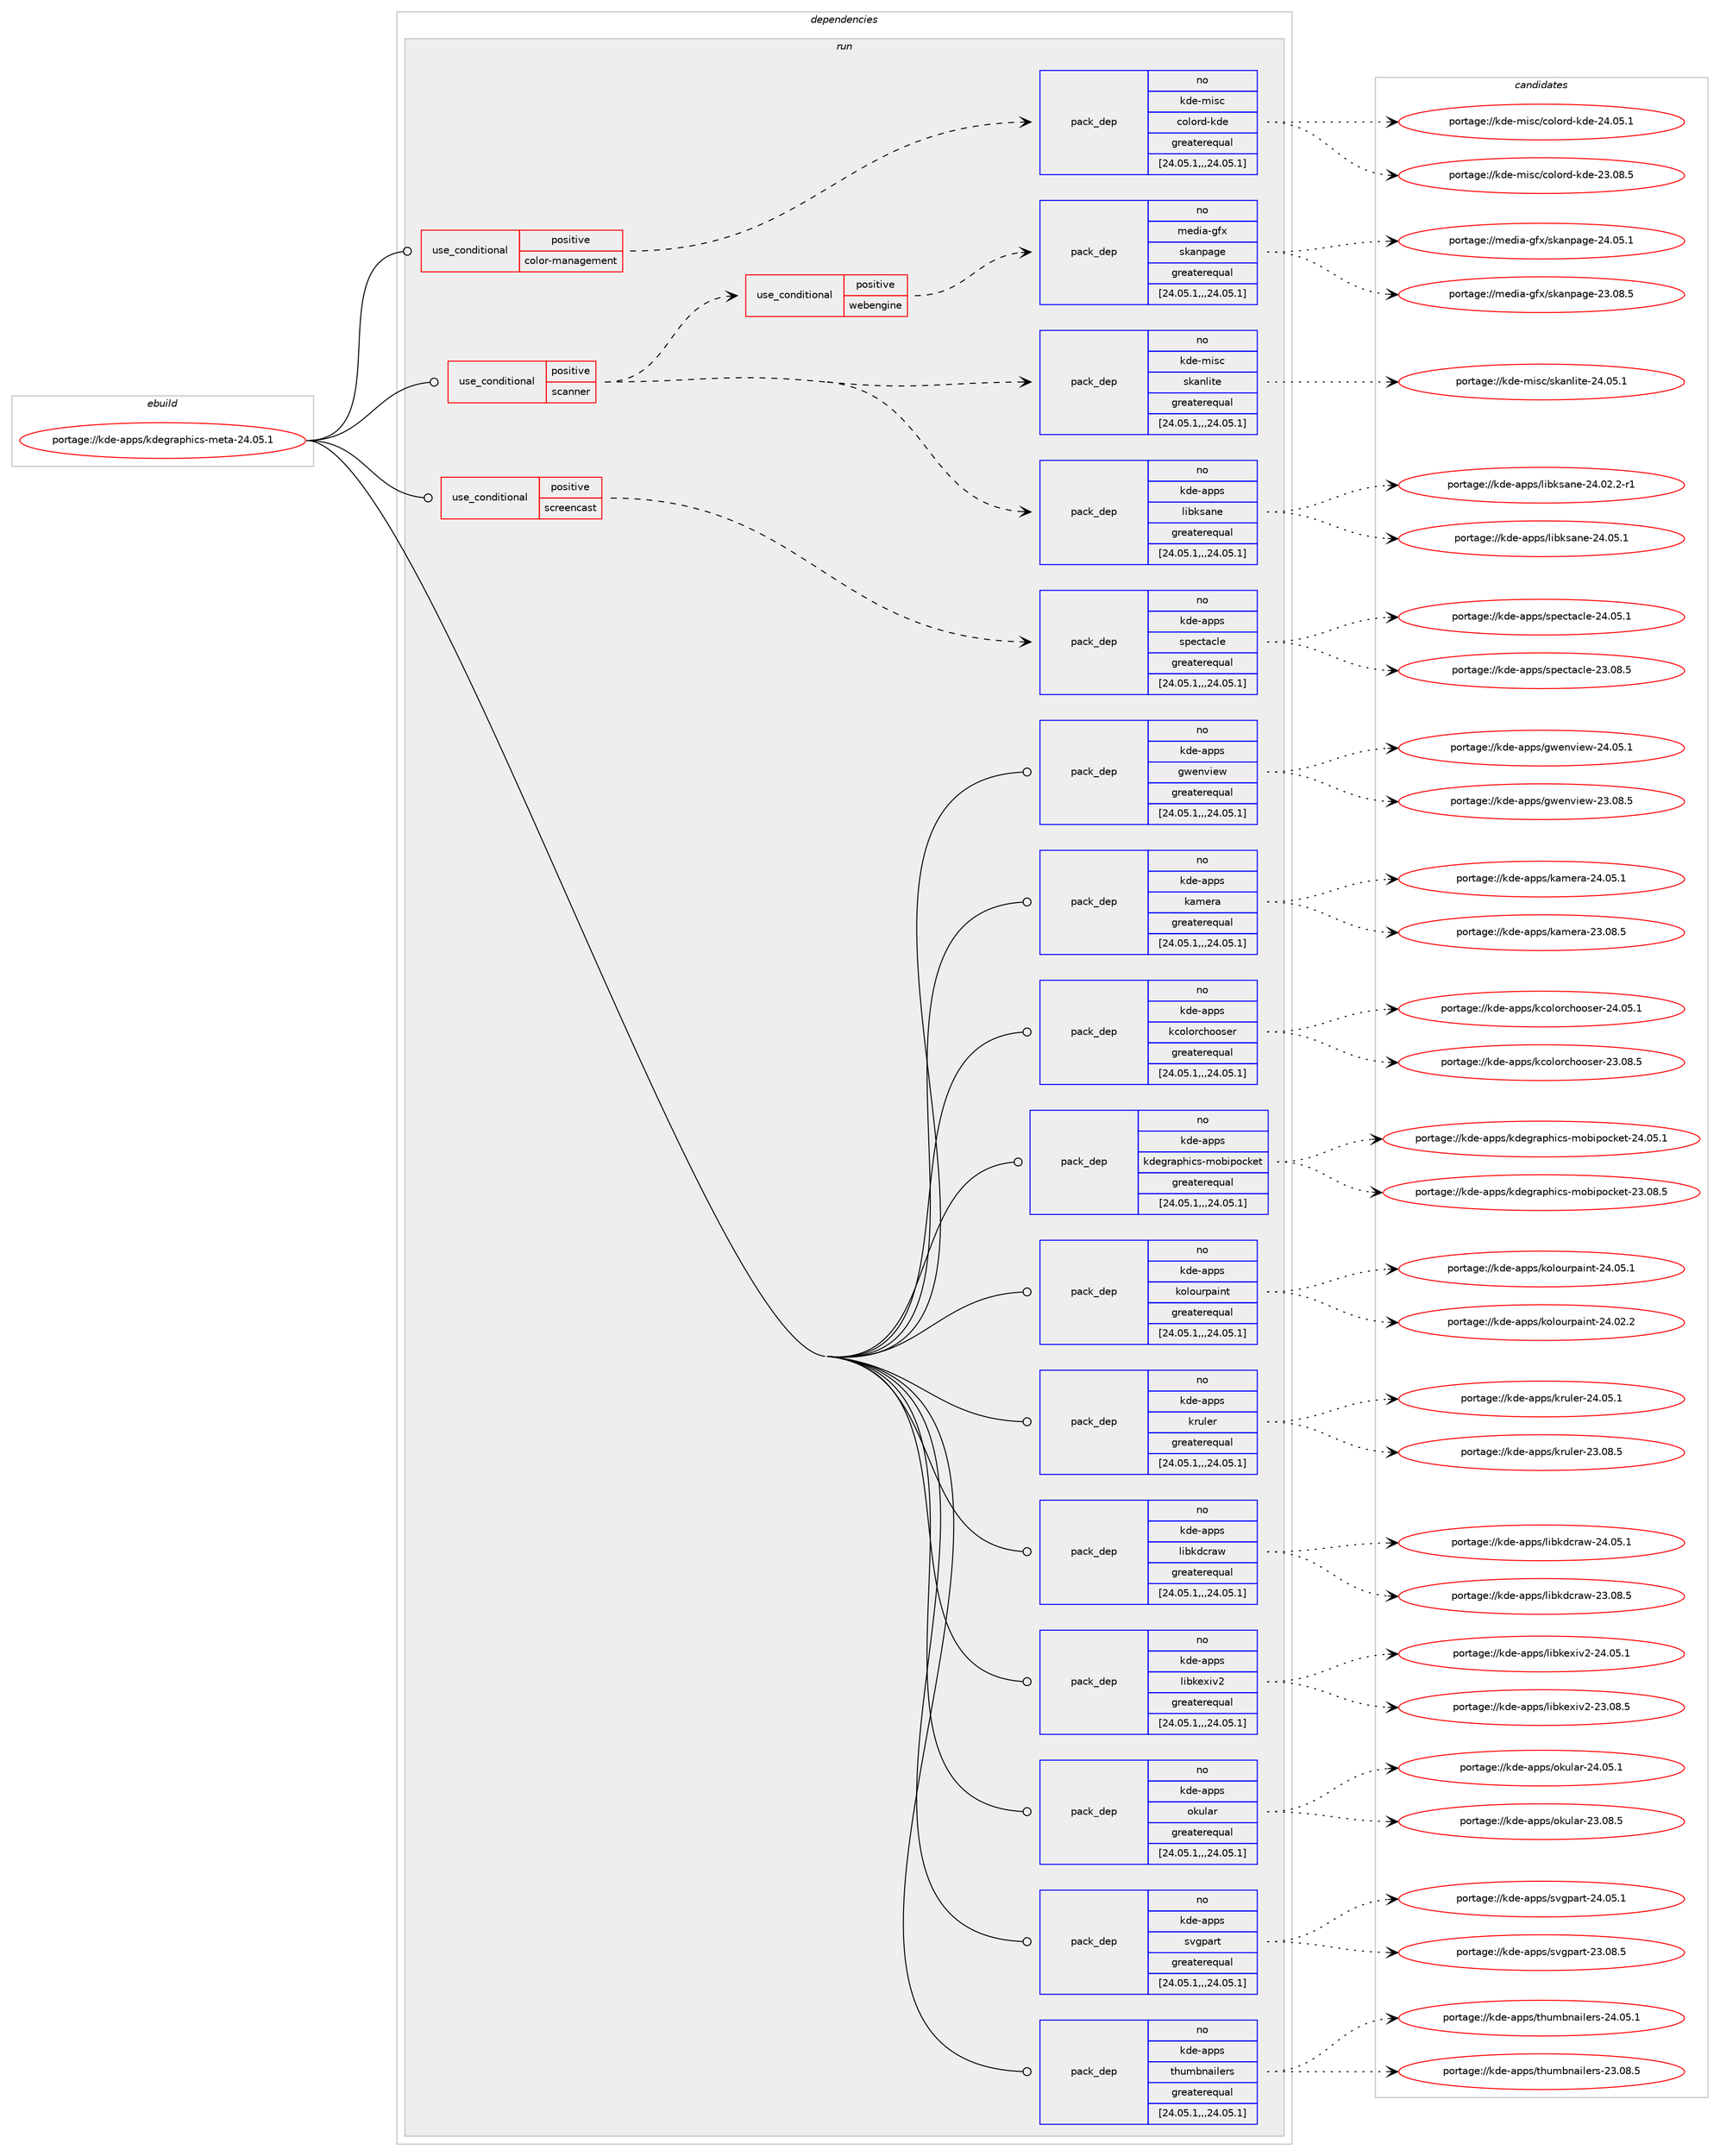 digraph prolog {

# *************
# Graph options
# *************

newrank=true;
concentrate=true;
compound=true;
graph [rankdir=LR,fontname=Helvetica,fontsize=10,ranksep=1.5];#, ranksep=2.5, nodesep=0.2];
edge  [arrowhead=vee];
node  [fontname=Helvetica,fontsize=10];

# **********
# The ebuild
# **********

subgraph cluster_leftcol {
color=gray;
label=<<i>ebuild</i>>;
id [label="portage://kde-apps/kdegraphics-meta-24.05.1", color=red, width=4, href="../kde-apps/kdegraphics-meta-24.05.1.svg"];
}

# ****************
# The dependencies
# ****************

subgraph cluster_midcol {
color=gray;
label=<<i>dependencies</i>>;
subgraph cluster_compile {
fillcolor="#eeeeee";
style=filled;
label=<<i>compile</i>>;
}
subgraph cluster_compileandrun {
fillcolor="#eeeeee";
style=filled;
label=<<i>compile and run</i>>;
}
subgraph cluster_run {
fillcolor="#eeeeee";
style=filled;
label=<<i>run</i>>;
subgraph cond65599 {
dependency246544 [label=<<TABLE BORDER="0" CELLBORDER="1" CELLSPACING="0" CELLPADDING="4"><TR><TD ROWSPAN="3" CELLPADDING="10">use_conditional</TD></TR><TR><TD>positive</TD></TR><TR><TD>color-management</TD></TR></TABLE>>, shape=none, color=red];
subgraph pack179208 {
dependency246545 [label=<<TABLE BORDER="0" CELLBORDER="1" CELLSPACING="0" CELLPADDING="4" WIDTH="220"><TR><TD ROWSPAN="6" CELLPADDING="30">pack_dep</TD></TR><TR><TD WIDTH="110">no</TD></TR><TR><TD>kde-misc</TD></TR><TR><TD>colord-kde</TD></TR><TR><TD>greaterequal</TD></TR><TR><TD>[24.05.1,,,24.05.1]</TD></TR></TABLE>>, shape=none, color=blue];
}
dependency246544:e -> dependency246545:w [weight=20,style="dashed",arrowhead="vee"];
}
id:e -> dependency246544:w [weight=20,style="solid",arrowhead="odot"];
subgraph cond65600 {
dependency246546 [label=<<TABLE BORDER="0" CELLBORDER="1" CELLSPACING="0" CELLPADDING="4"><TR><TD ROWSPAN="3" CELLPADDING="10">use_conditional</TD></TR><TR><TD>positive</TD></TR><TR><TD>scanner</TD></TR></TABLE>>, shape=none, color=red];
subgraph pack179209 {
dependency246547 [label=<<TABLE BORDER="0" CELLBORDER="1" CELLSPACING="0" CELLPADDING="4" WIDTH="220"><TR><TD ROWSPAN="6" CELLPADDING="30">pack_dep</TD></TR><TR><TD WIDTH="110">no</TD></TR><TR><TD>kde-apps</TD></TR><TR><TD>libksane</TD></TR><TR><TD>greaterequal</TD></TR><TR><TD>[24.05.1,,,24.05.1]</TD></TR></TABLE>>, shape=none, color=blue];
}
dependency246546:e -> dependency246547:w [weight=20,style="dashed",arrowhead="vee"];
subgraph pack179210 {
dependency246548 [label=<<TABLE BORDER="0" CELLBORDER="1" CELLSPACING="0" CELLPADDING="4" WIDTH="220"><TR><TD ROWSPAN="6" CELLPADDING="30">pack_dep</TD></TR><TR><TD WIDTH="110">no</TD></TR><TR><TD>kde-misc</TD></TR><TR><TD>skanlite</TD></TR><TR><TD>greaterequal</TD></TR><TR><TD>[24.05.1,,,24.05.1]</TD></TR></TABLE>>, shape=none, color=blue];
}
dependency246546:e -> dependency246548:w [weight=20,style="dashed",arrowhead="vee"];
subgraph cond65601 {
dependency246549 [label=<<TABLE BORDER="0" CELLBORDER="1" CELLSPACING="0" CELLPADDING="4"><TR><TD ROWSPAN="3" CELLPADDING="10">use_conditional</TD></TR><TR><TD>positive</TD></TR><TR><TD>webengine</TD></TR></TABLE>>, shape=none, color=red];
subgraph pack179211 {
dependency246550 [label=<<TABLE BORDER="0" CELLBORDER="1" CELLSPACING="0" CELLPADDING="4" WIDTH="220"><TR><TD ROWSPAN="6" CELLPADDING="30">pack_dep</TD></TR><TR><TD WIDTH="110">no</TD></TR><TR><TD>media-gfx</TD></TR><TR><TD>skanpage</TD></TR><TR><TD>greaterequal</TD></TR><TR><TD>[24.05.1,,,24.05.1]</TD></TR></TABLE>>, shape=none, color=blue];
}
dependency246549:e -> dependency246550:w [weight=20,style="dashed",arrowhead="vee"];
}
dependency246546:e -> dependency246549:w [weight=20,style="dashed",arrowhead="vee"];
}
id:e -> dependency246546:w [weight=20,style="solid",arrowhead="odot"];
subgraph cond65602 {
dependency246551 [label=<<TABLE BORDER="0" CELLBORDER="1" CELLSPACING="0" CELLPADDING="4"><TR><TD ROWSPAN="3" CELLPADDING="10">use_conditional</TD></TR><TR><TD>positive</TD></TR><TR><TD>screencast</TD></TR></TABLE>>, shape=none, color=red];
subgraph pack179212 {
dependency246552 [label=<<TABLE BORDER="0" CELLBORDER="1" CELLSPACING="0" CELLPADDING="4" WIDTH="220"><TR><TD ROWSPAN="6" CELLPADDING="30">pack_dep</TD></TR><TR><TD WIDTH="110">no</TD></TR><TR><TD>kde-apps</TD></TR><TR><TD>spectacle</TD></TR><TR><TD>greaterequal</TD></TR><TR><TD>[24.05.1,,,24.05.1]</TD></TR></TABLE>>, shape=none, color=blue];
}
dependency246551:e -> dependency246552:w [weight=20,style="dashed",arrowhead="vee"];
}
id:e -> dependency246551:w [weight=20,style="solid",arrowhead="odot"];
subgraph pack179213 {
dependency246553 [label=<<TABLE BORDER="0" CELLBORDER="1" CELLSPACING="0" CELLPADDING="4" WIDTH="220"><TR><TD ROWSPAN="6" CELLPADDING="30">pack_dep</TD></TR><TR><TD WIDTH="110">no</TD></TR><TR><TD>kde-apps</TD></TR><TR><TD>gwenview</TD></TR><TR><TD>greaterequal</TD></TR><TR><TD>[24.05.1,,,24.05.1]</TD></TR></TABLE>>, shape=none, color=blue];
}
id:e -> dependency246553:w [weight=20,style="solid",arrowhead="odot"];
subgraph pack179214 {
dependency246554 [label=<<TABLE BORDER="0" CELLBORDER="1" CELLSPACING="0" CELLPADDING="4" WIDTH="220"><TR><TD ROWSPAN="6" CELLPADDING="30">pack_dep</TD></TR><TR><TD WIDTH="110">no</TD></TR><TR><TD>kde-apps</TD></TR><TR><TD>kamera</TD></TR><TR><TD>greaterequal</TD></TR><TR><TD>[24.05.1,,,24.05.1]</TD></TR></TABLE>>, shape=none, color=blue];
}
id:e -> dependency246554:w [weight=20,style="solid",arrowhead="odot"];
subgraph pack179215 {
dependency246555 [label=<<TABLE BORDER="0" CELLBORDER="1" CELLSPACING="0" CELLPADDING="4" WIDTH="220"><TR><TD ROWSPAN="6" CELLPADDING="30">pack_dep</TD></TR><TR><TD WIDTH="110">no</TD></TR><TR><TD>kde-apps</TD></TR><TR><TD>kcolorchooser</TD></TR><TR><TD>greaterequal</TD></TR><TR><TD>[24.05.1,,,24.05.1]</TD></TR></TABLE>>, shape=none, color=blue];
}
id:e -> dependency246555:w [weight=20,style="solid",arrowhead="odot"];
subgraph pack179216 {
dependency246556 [label=<<TABLE BORDER="0" CELLBORDER="1" CELLSPACING="0" CELLPADDING="4" WIDTH="220"><TR><TD ROWSPAN="6" CELLPADDING="30">pack_dep</TD></TR><TR><TD WIDTH="110">no</TD></TR><TR><TD>kde-apps</TD></TR><TR><TD>kdegraphics-mobipocket</TD></TR><TR><TD>greaterequal</TD></TR><TR><TD>[24.05.1,,,24.05.1]</TD></TR></TABLE>>, shape=none, color=blue];
}
id:e -> dependency246556:w [weight=20,style="solid",arrowhead="odot"];
subgraph pack179217 {
dependency246557 [label=<<TABLE BORDER="0" CELLBORDER="1" CELLSPACING="0" CELLPADDING="4" WIDTH="220"><TR><TD ROWSPAN="6" CELLPADDING="30">pack_dep</TD></TR><TR><TD WIDTH="110">no</TD></TR><TR><TD>kde-apps</TD></TR><TR><TD>kolourpaint</TD></TR><TR><TD>greaterequal</TD></TR><TR><TD>[24.05.1,,,24.05.1]</TD></TR></TABLE>>, shape=none, color=blue];
}
id:e -> dependency246557:w [weight=20,style="solid",arrowhead="odot"];
subgraph pack179218 {
dependency246558 [label=<<TABLE BORDER="0" CELLBORDER="1" CELLSPACING="0" CELLPADDING="4" WIDTH="220"><TR><TD ROWSPAN="6" CELLPADDING="30">pack_dep</TD></TR><TR><TD WIDTH="110">no</TD></TR><TR><TD>kde-apps</TD></TR><TR><TD>kruler</TD></TR><TR><TD>greaterequal</TD></TR><TR><TD>[24.05.1,,,24.05.1]</TD></TR></TABLE>>, shape=none, color=blue];
}
id:e -> dependency246558:w [weight=20,style="solid",arrowhead="odot"];
subgraph pack179219 {
dependency246559 [label=<<TABLE BORDER="0" CELLBORDER="1" CELLSPACING="0" CELLPADDING="4" WIDTH="220"><TR><TD ROWSPAN="6" CELLPADDING="30">pack_dep</TD></TR><TR><TD WIDTH="110">no</TD></TR><TR><TD>kde-apps</TD></TR><TR><TD>libkdcraw</TD></TR><TR><TD>greaterequal</TD></TR><TR><TD>[24.05.1,,,24.05.1]</TD></TR></TABLE>>, shape=none, color=blue];
}
id:e -> dependency246559:w [weight=20,style="solid",arrowhead="odot"];
subgraph pack179220 {
dependency246560 [label=<<TABLE BORDER="0" CELLBORDER="1" CELLSPACING="0" CELLPADDING="4" WIDTH="220"><TR><TD ROWSPAN="6" CELLPADDING="30">pack_dep</TD></TR><TR><TD WIDTH="110">no</TD></TR><TR><TD>kde-apps</TD></TR><TR><TD>libkexiv2</TD></TR><TR><TD>greaterequal</TD></TR><TR><TD>[24.05.1,,,24.05.1]</TD></TR></TABLE>>, shape=none, color=blue];
}
id:e -> dependency246560:w [weight=20,style="solid",arrowhead="odot"];
subgraph pack179221 {
dependency246561 [label=<<TABLE BORDER="0" CELLBORDER="1" CELLSPACING="0" CELLPADDING="4" WIDTH="220"><TR><TD ROWSPAN="6" CELLPADDING="30">pack_dep</TD></TR><TR><TD WIDTH="110">no</TD></TR><TR><TD>kde-apps</TD></TR><TR><TD>okular</TD></TR><TR><TD>greaterequal</TD></TR><TR><TD>[24.05.1,,,24.05.1]</TD></TR></TABLE>>, shape=none, color=blue];
}
id:e -> dependency246561:w [weight=20,style="solid",arrowhead="odot"];
subgraph pack179222 {
dependency246562 [label=<<TABLE BORDER="0" CELLBORDER="1" CELLSPACING="0" CELLPADDING="4" WIDTH="220"><TR><TD ROWSPAN="6" CELLPADDING="30">pack_dep</TD></TR><TR><TD WIDTH="110">no</TD></TR><TR><TD>kde-apps</TD></TR><TR><TD>svgpart</TD></TR><TR><TD>greaterequal</TD></TR><TR><TD>[24.05.1,,,24.05.1]</TD></TR></TABLE>>, shape=none, color=blue];
}
id:e -> dependency246562:w [weight=20,style="solid",arrowhead="odot"];
subgraph pack179223 {
dependency246563 [label=<<TABLE BORDER="0" CELLBORDER="1" CELLSPACING="0" CELLPADDING="4" WIDTH="220"><TR><TD ROWSPAN="6" CELLPADDING="30">pack_dep</TD></TR><TR><TD WIDTH="110">no</TD></TR><TR><TD>kde-apps</TD></TR><TR><TD>thumbnailers</TD></TR><TR><TD>greaterequal</TD></TR><TR><TD>[24.05.1,,,24.05.1]</TD></TR></TABLE>>, shape=none, color=blue];
}
id:e -> dependency246563:w [weight=20,style="solid",arrowhead="odot"];
}
}

# **************
# The candidates
# **************

subgraph cluster_choices {
rank=same;
color=gray;
label=<<i>candidates</i>>;

subgraph choice179208 {
color=black;
nodesep=1;
choice10710010145109105115994799111108111114100451071001014550514648564653 [label="portage://kde-misc/colord-kde-23.08.5", color=red, width=4,href="../kde-misc/colord-kde-23.08.5.svg"];
choice10710010145109105115994799111108111114100451071001014550524648534649 [label="portage://kde-misc/colord-kde-24.05.1", color=red, width=4,href="../kde-misc/colord-kde-24.05.1.svg"];
dependency246545:e -> choice10710010145109105115994799111108111114100451071001014550514648564653:w [style=dotted,weight="100"];
dependency246545:e -> choice10710010145109105115994799111108111114100451071001014550524648534649:w [style=dotted,weight="100"];
}
subgraph choice179209 {
color=black;
nodesep=1;
choice107100101459711211211547108105981071159711010145505246485046504511449 [label="portage://kde-apps/libksane-24.02.2-r1", color=red, width=4,href="../kde-apps/libksane-24.02.2-r1.svg"];
choice10710010145971121121154710810598107115971101014550524648534649 [label="portage://kde-apps/libksane-24.05.1", color=red, width=4,href="../kde-apps/libksane-24.05.1.svg"];
dependency246547:e -> choice107100101459711211211547108105981071159711010145505246485046504511449:w [style=dotted,weight="100"];
dependency246547:e -> choice10710010145971121121154710810598107115971101014550524648534649:w [style=dotted,weight="100"];
}
subgraph choice179210 {
color=black;
nodesep=1;
choice107100101451091051159947115107971101081051161014550524648534649 [label="portage://kde-misc/skanlite-24.05.1", color=red, width=4,href="../kde-misc/skanlite-24.05.1.svg"];
dependency246548:e -> choice107100101451091051159947115107971101081051161014550524648534649:w [style=dotted,weight="100"];
}
subgraph choice179211 {
color=black;
nodesep=1;
choice10910110010597451031021204711510797110112971031014550514648564653 [label="portage://media-gfx/skanpage-23.08.5", color=red, width=4,href="../media-gfx/skanpage-23.08.5.svg"];
choice10910110010597451031021204711510797110112971031014550524648534649 [label="portage://media-gfx/skanpage-24.05.1", color=red, width=4,href="../media-gfx/skanpage-24.05.1.svg"];
dependency246550:e -> choice10910110010597451031021204711510797110112971031014550514648564653:w [style=dotted,weight="100"];
dependency246550:e -> choice10910110010597451031021204711510797110112971031014550524648534649:w [style=dotted,weight="100"];
}
subgraph choice179212 {
color=black;
nodesep=1;
choice1071001014597112112115471151121019911697991081014550514648564653 [label="portage://kde-apps/spectacle-23.08.5", color=red, width=4,href="../kde-apps/spectacle-23.08.5.svg"];
choice1071001014597112112115471151121019911697991081014550524648534649 [label="portage://kde-apps/spectacle-24.05.1", color=red, width=4,href="../kde-apps/spectacle-24.05.1.svg"];
dependency246552:e -> choice1071001014597112112115471151121019911697991081014550514648564653:w [style=dotted,weight="100"];
dependency246552:e -> choice1071001014597112112115471151121019911697991081014550524648534649:w [style=dotted,weight="100"];
}
subgraph choice179213 {
color=black;
nodesep=1;
choice1071001014597112112115471031191011101181051011194550514648564653 [label="portage://kde-apps/gwenview-23.08.5", color=red, width=4,href="../kde-apps/gwenview-23.08.5.svg"];
choice1071001014597112112115471031191011101181051011194550524648534649 [label="portage://kde-apps/gwenview-24.05.1", color=red, width=4,href="../kde-apps/gwenview-24.05.1.svg"];
dependency246553:e -> choice1071001014597112112115471031191011101181051011194550514648564653:w [style=dotted,weight="100"];
dependency246553:e -> choice1071001014597112112115471031191011101181051011194550524648534649:w [style=dotted,weight="100"];
}
subgraph choice179214 {
color=black;
nodesep=1;
choice10710010145971121121154710797109101114974550514648564653 [label="portage://kde-apps/kamera-23.08.5", color=red, width=4,href="../kde-apps/kamera-23.08.5.svg"];
choice10710010145971121121154710797109101114974550524648534649 [label="portage://kde-apps/kamera-24.05.1", color=red, width=4,href="../kde-apps/kamera-24.05.1.svg"];
dependency246554:e -> choice10710010145971121121154710797109101114974550514648564653:w [style=dotted,weight="100"];
dependency246554:e -> choice10710010145971121121154710797109101114974550524648534649:w [style=dotted,weight="100"];
}
subgraph choice179215 {
color=black;
nodesep=1;
choice10710010145971121121154710799111108111114991041111111151011144550514648564653 [label="portage://kde-apps/kcolorchooser-23.08.5", color=red, width=4,href="../kde-apps/kcolorchooser-23.08.5.svg"];
choice10710010145971121121154710799111108111114991041111111151011144550524648534649 [label="portage://kde-apps/kcolorchooser-24.05.1", color=red, width=4,href="../kde-apps/kcolorchooser-24.05.1.svg"];
dependency246555:e -> choice10710010145971121121154710799111108111114991041111111151011144550514648564653:w [style=dotted,weight="100"];
dependency246555:e -> choice10710010145971121121154710799111108111114991041111111151011144550524648534649:w [style=dotted,weight="100"];
}
subgraph choice179216 {
color=black;
nodesep=1;
choice10710010145971121121154710710010110311497112104105991154510911198105112111991071011164550514648564653 [label="portage://kde-apps/kdegraphics-mobipocket-23.08.5", color=red, width=4,href="../kde-apps/kdegraphics-mobipocket-23.08.5.svg"];
choice10710010145971121121154710710010110311497112104105991154510911198105112111991071011164550524648534649 [label="portage://kde-apps/kdegraphics-mobipocket-24.05.1", color=red, width=4,href="../kde-apps/kdegraphics-mobipocket-24.05.1.svg"];
dependency246556:e -> choice10710010145971121121154710710010110311497112104105991154510911198105112111991071011164550514648564653:w [style=dotted,weight="100"];
dependency246556:e -> choice10710010145971121121154710710010110311497112104105991154510911198105112111991071011164550524648534649:w [style=dotted,weight="100"];
}
subgraph choice179217 {
color=black;
nodesep=1;
choice107100101459711211211547107111108111117114112971051101164550524648504650 [label="portage://kde-apps/kolourpaint-24.02.2", color=red, width=4,href="../kde-apps/kolourpaint-24.02.2.svg"];
choice107100101459711211211547107111108111117114112971051101164550524648534649 [label="portage://kde-apps/kolourpaint-24.05.1", color=red, width=4,href="../kde-apps/kolourpaint-24.05.1.svg"];
dependency246557:e -> choice107100101459711211211547107111108111117114112971051101164550524648504650:w [style=dotted,weight="100"];
dependency246557:e -> choice107100101459711211211547107111108111117114112971051101164550524648534649:w [style=dotted,weight="100"];
}
subgraph choice179218 {
color=black;
nodesep=1;
choice1071001014597112112115471071141171081011144550514648564653 [label="portage://kde-apps/kruler-23.08.5", color=red, width=4,href="../kde-apps/kruler-23.08.5.svg"];
choice1071001014597112112115471071141171081011144550524648534649 [label="portage://kde-apps/kruler-24.05.1", color=red, width=4,href="../kde-apps/kruler-24.05.1.svg"];
dependency246558:e -> choice1071001014597112112115471071141171081011144550514648564653:w [style=dotted,weight="100"];
dependency246558:e -> choice1071001014597112112115471071141171081011144550524648534649:w [style=dotted,weight="100"];
}
subgraph choice179219 {
color=black;
nodesep=1;
choice1071001014597112112115471081059810710099114971194550514648564653 [label="portage://kde-apps/libkdcraw-23.08.5", color=red, width=4,href="../kde-apps/libkdcraw-23.08.5.svg"];
choice1071001014597112112115471081059810710099114971194550524648534649 [label="portage://kde-apps/libkdcraw-24.05.1", color=red, width=4,href="../kde-apps/libkdcraw-24.05.1.svg"];
dependency246559:e -> choice1071001014597112112115471081059810710099114971194550514648564653:w [style=dotted,weight="100"];
dependency246559:e -> choice1071001014597112112115471081059810710099114971194550524648534649:w [style=dotted,weight="100"];
}
subgraph choice179220 {
color=black;
nodesep=1;
choice10710010145971121121154710810598107101120105118504550514648564653 [label="portage://kde-apps/libkexiv2-23.08.5", color=red, width=4,href="../kde-apps/libkexiv2-23.08.5.svg"];
choice10710010145971121121154710810598107101120105118504550524648534649 [label="portage://kde-apps/libkexiv2-24.05.1", color=red, width=4,href="../kde-apps/libkexiv2-24.05.1.svg"];
dependency246560:e -> choice10710010145971121121154710810598107101120105118504550514648564653:w [style=dotted,weight="100"];
dependency246560:e -> choice10710010145971121121154710810598107101120105118504550524648534649:w [style=dotted,weight="100"];
}
subgraph choice179221 {
color=black;
nodesep=1;
choice107100101459711211211547111107117108971144550514648564653 [label="portage://kde-apps/okular-23.08.5", color=red, width=4,href="../kde-apps/okular-23.08.5.svg"];
choice107100101459711211211547111107117108971144550524648534649 [label="portage://kde-apps/okular-24.05.1", color=red, width=4,href="../kde-apps/okular-24.05.1.svg"];
dependency246561:e -> choice107100101459711211211547111107117108971144550514648564653:w [style=dotted,weight="100"];
dependency246561:e -> choice107100101459711211211547111107117108971144550524648534649:w [style=dotted,weight="100"];
}
subgraph choice179222 {
color=black;
nodesep=1;
choice107100101459711211211547115118103112971141164550514648564653 [label="portage://kde-apps/svgpart-23.08.5", color=red, width=4,href="../kde-apps/svgpart-23.08.5.svg"];
choice107100101459711211211547115118103112971141164550524648534649 [label="portage://kde-apps/svgpart-24.05.1", color=red, width=4,href="../kde-apps/svgpart-24.05.1.svg"];
dependency246562:e -> choice107100101459711211211547115118103112971141164550514648564653:w [style=dotted,weight="100"];
dependency246562:e -> choice107100101459711211211547115118103112971141164550524648534649:w [style=dotted,weight="100"];
}
subgraph choice179223 {
color=black;
nodesep=1;
choice10710010145971121121154711610411710998110971051081011141154550514648564653 [label="portage://kde-apps/thumbnailers-23.08.5", color=red, width=4,href="../kde-apps/thumbnailers-23.08.5.svg"];
choice10710010145971121121154711610411710998110971051081011141154550524648534649 [label="portage://kde-apps/thumbnailers-24.05.1", color=red, width=4,href="../kde-apps/thumbnailers-24.05.1.svg"];
dependency246563:e -> choice10710010145971121121154711610411710998110971051081011141154550514648564653:w [style=dotted,weight="100"];
dependency246563:e -> choice10710010145971121121154711610411710998110971051081011141154550524648534649:w [style=dotted,weight="100"];
}
}

}
